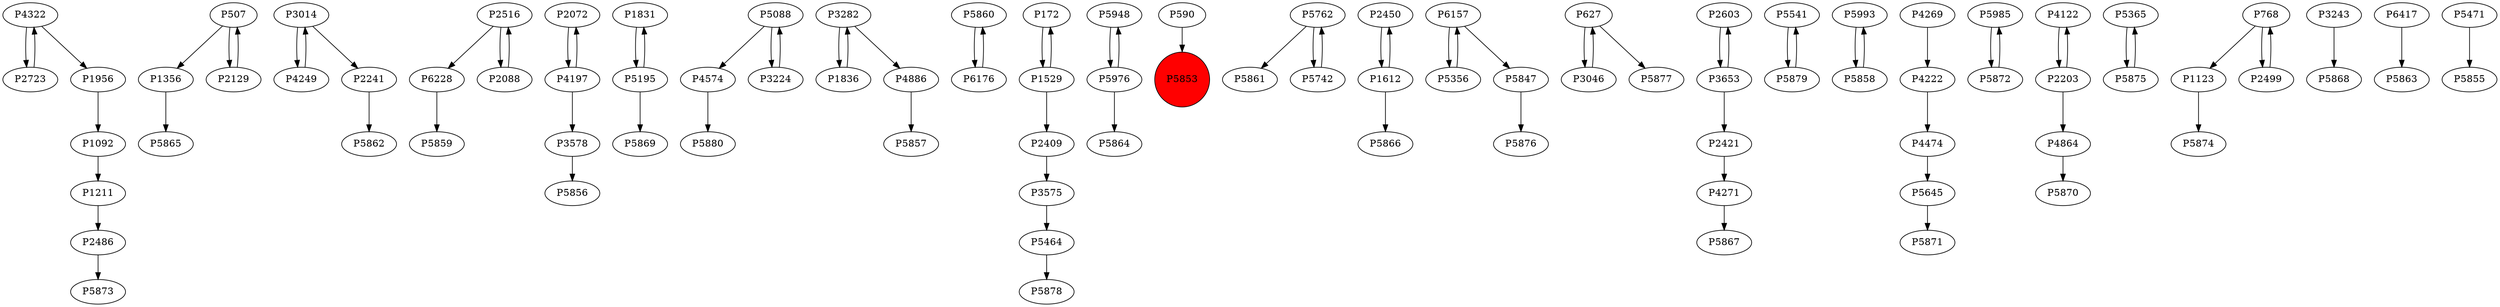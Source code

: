 digraph {
	P4322 -> P2723
	P1211 -> P2486
	P507 -> P1356
	P3014 -> P4249
	P6228 -> P5859
	P2072 -> P4197
	P1831 -> P5195
	P5088 -> P4574
	P4322 -> P1956
	P4886 -> P5857
	P5860 -> P6176
	P172 -> P1529
	P5948 -> P5976
	P590 -> P5853
	P5762 -> P5861
	P2450 -> P1612
	P1836 -> P3282
	P6157 -> P5356
	P3282 -> P1836
	P4197 -> P2072
	P2723 -> P4322
	P5742 -> P5762
	P2409 -> P3575
	P627 -> P3046
	P2603 -> P3653
	P5541 -> P5879
	P2516 -> P6228
	P5762 -> P5742
	P5879 -> P5541
	P5464 -> P5878
	P2421 -> P4271
	P2241 -> P5862
	P5993 -> P5858
	P2486 -> P5873
	P4222 -> P4474
	P5985 -> P5872
	P4122 -> P2203
	P5195 -> P5869
	P2088 -> P2516
	P3575 -> P5464
	P5365 -> P5875
	P4249 -> P3014
	P2516 -> P2088
	P1092 -> P1211
	P3653 -> P2603
	P5356 -> P6157
	P768 -> P1123
	P2203 -> P4122
	P6176 -> P5860
	P4474 -> P5645
	P3578 -> P5856
	P1356 -> P5865
	P3653 -> P2421
	P4269 -> P4222
	P3282 -> P4886
	P2129 -> P507
	P4864 -> P5870
	P4574 -> P5880
	P6157 -> P5847
	P5976 -> P5864
	P1529 -> P2409
	P3243 -> P5868
	P627 -> P5877
	P3014 -> P2241
	P5875 -> P5365
	P5645 -> P5871
	P3224 -> P5088
	P4197 -> P3578
	P5195 -> P1831
	P5088 -> P3224
	P507 -> P2129
	P2499 -> P768
	P5858 -> P5993
	P768 -> P2499
	P4271 -> P5867
	P1612 -> P2450
	P5847 -> P5876
	P3046 -> P627
	P5976 -> P5948
	P1123 -> P5874
	P1612 -> P5866
	P1956 -> P1092
	P1529 -> P172
	P5872 -> P5985
	P2203 -> P4864
	P6417 -> P5863
	P5471 -> P5855
	P5853 [shape=circle]
	P5853 [style=filled]
	P5853 [fillcolor=red]
}
